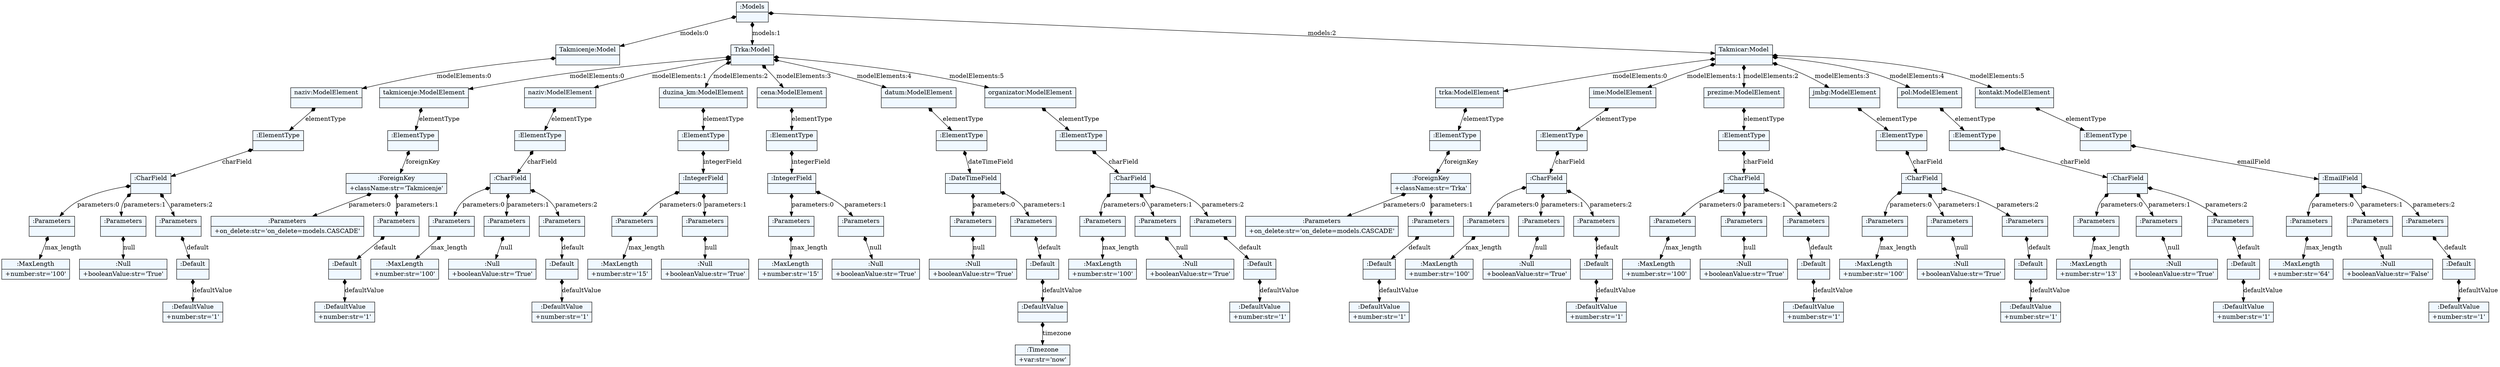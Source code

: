
    digraph xtext {
    fontname = "Bitstream Vera Sans"
    fontsize = 8
    node[
        shape=record,
        style=filled,
        fillcolor=aliceblue
    ]
    nodesep = 0.3
    edge[dir=black,arrowtail=empty]


2379003633224 -> 2379003629976 [label="models:0" arrowtail=diamond dir=both]
2379003629976 -> 2379003653760 [label="modelElements:0" arrowtail=diamond dir=both]
2379003653760 -> 2379003652136 [label="elementType" arrowtail=diamond dir=both]
2379003652136 -> 2379003653928 [label="charField" arrowtail=diamond dir=both]
2379003653928 -> 2379007951032 [label="parameters:0" arrowtail=diamond dir=both]
2379007951032 -> 2379007951144 [label="max_length" arrowtail=diamond dir=both]
2379007951144[label="{:MaxLength|+number:str='100'\l}"]
2379007951032[label="{:Parameters|}"]
2379003653928 -> 2379007951088 [label="parameters:1" arrowtail=diamond dir=both]
2379007951088 -> 2379007951256 [label="null" arrowtail=diamond dir=both]
2379007951256[label="{:Null|+booleanValue:str='True'\l}"]
2379007951088[label="{:Parameters|}"]
2379003653928 -> 2379007951200 [label="parameters:2" arrowtail=diamond dir=both]
2379007951200 -> 2379007951312 [label="default" arrowtail=diamond dir=both]
2379007951312 -> 2379007951536 [label="defaultValue" arrowtail=diamond dir=both]
2379007951536[label="{:DefaultValue|+number:str='1'\l}"]
2379007951312[label="{:Default|}"]
2379007951200[label="{:Parameters|}"]
2379003653928[label="{:CharField|}"]
2379003652136[label="{:ElementType|}"]
2379003653760[label="{naziv:ModelElement|}"]
2379003629976[label="{Takmicenje:Model|}"]
2379003633224 -> 2379003617800 [label="models:1" arrowtail=diamond dir=both]
2379003617800 -> 2379003654096 [label="modelElements:0" arrowtail=diamond dir=both]
2379003654096 -> 2379003654040 [label="elementType" arrowtail=diamond dir=both]
2379003654040 -> 2379007951368 [label="foreignKey" arrowtail=diamond dir=both]
2379007951368 -> 2379007951592 [label="parameters:0" arrowtail=diamond dir=both]
2379007951592[label="{:Parameters|+on_delete:str='on_delete=models.CASCADE'\l}"]
2379007951368 -> 2379007951760 [label="parameters:1" arrowtail=diamond dir=both]
2379007951760 -> 2379007951704 [label="default" arrowtail=diamond dir=both]
2379007951704 -> 2379007951984 [label="defaultValue" arrowtail=diamond dir=both]
2379007951984[label="{:DefaultValue|+number:str='1'\l}"]
2379007951704[label="{:Default|}"]
2379007951760[label="{:Parameters|}"]
2379007951368[label="{:ForeignKey|+className:str='Takmicenje'\l}"]
2379003654040[label="{:ElementType|}"]
2379003654096[label="{takmicenje:ModelElement|}"]
2379003617800 -> 2379003651184 [label="modelElements:1" arrowtail=diamond dir=both]
2379003651184 -> 2379007951480 [label="elementType" arrowtail=diamond dir=both]
2379007951480 -> 2379007951648 [label="charField" arrowtail=diamond dir=both]
2379007951648 -> 2379007952040 [label="parameters:0" arrowtail=diamond dir=both]
2379007952040 -> 2379007952208 [label="max_length" arrowtail=diamond dir=both]
2379007952208[label="{:MaxLength|+number:str='100'\l}"]
2379007952040[label="{:Parameters|}"]
2379007951648 -> 2379007952096 [label="parameters:1" arrowtail=diamond dir=both]
2379007952096 -> 2379007952264 [label="null" arrowtail=diamond dir=both]
2379007952264[label="{:Null|+booleanValue:str='True'\l}"]
2379007952096[label="{:Parameters|}"]
2379007951648 -> 2379007952152 [label="parameters:2" arrowtail=diamond dir=both]
2379007952152 -> 2379007952320 [label="default" arrowtail=diamond dir=both]
2379007952320 -> 2379007952544 [label="defaultValue" arrowtail=diamond dir=both]
2379007952544[label="{:DefaultValue|+number:str='1'\l}"]
2379007952320[label="{:Default|}"]
2379007952152[label="{:Parameters|}"]
2379007951648[label="{:CharField|}"]
2379007951480[label="{:ElementType|}"]
2379003651184[label="{naziv:ModelElement|}"]
2379003617800 -> 2379007950920 [label="modelElements:2" arrowtail=diamond dir=both]
2379007950920 -> 2379007951816 [label="elementType" arrowtail=diamond dir=both]
2379007951816 -> 2379007951928 [label="integerField" arrowtail=diamond dir=both]
2379007951928 -> 2379007952600 [label="parameters:0" arrowtail=diamond dir=both]
2379007952600 -> 2379007952768 [label="max_length" arrowtail=diamond dir=both]
2379007952768[label="{:MaxLength|+number:str='15'\l}"]
2379007952600[label="{:Parameters|}"]
2379007951928 -> 2379007952656 [label="parameters:1" arrowtail=diamond dir=both]
2379007952656 -> 2379007952824 [label="null" arrowtail=diamond dir=both]
2379007952824[label="{:Null|+booleanValue:str='True'\l}"]
2379007952656[label="{:Parameters|}"]
2379007951928[label="{:IntegerField|}"]
2379007951816[label="{:ElementType|}"]
2379007950920[label="{duzina_km:ModelElement|}"]
2379003617800 -> 2379007950976 [label="modelElements:3" arrowtail=diamond dir=both]
2379007950976 -> 2379007952376 [label="elementType" arrowtail=diamond dir=both]
2379007952376 -> 2379007952432 [label="integerField" arrowtail=diamond dir=both]
2379007952432 -> 2379007953048 [label="parameters:0" arrowtail=diamond dir=both]
2379007953048 -> 2379007953104 [label="max_length" arrowtail=diamond dir=both]
2379007953104[label="{:MaxLength|+number:str='15'\l}"]
2379007953048[label="{:Parameters|}"]
2379007952432 -> 2379007952992 [label="parameters:1" arrowtail=diamond dir=both]
2379007952992 -> 2379007953216 [label="null" arrowtail=diamond dir=both]
2379007953216[label="{:Null|+booleanValue:str='True'\l}"]
2379007952992[label="{:Parameters|}"]
2379007952432[label="{:IntegerField|}"]
2379007952376[label="{:ElementType|}"]
2379007950976[label="{cena:ModelElement|}"]
2379003617800 -> 2379007951424 [label="modelElements:4" arrowtail=diamond dir=both]
2379007951424 -> 2379007952712 [label="elementType" arrowtail=diamond dir=both]
2379007952712 -> 2379007952880 [label="dateTimeField" arrowtail=diamond dir=both]
2379007952880 -> 2379007953440 [label="parameters:0" arrowtail=diamond dir=both]
2379007953440 -> 2379007953496 [label="null" arrowtail=diamond dir=both]
2379007953496[label="{:Null|+booleanValue:str='True'\l}"]
2379007953440[label="{:Parameters|}"]
2379007952880 -> 2379007953384 [label="parameters:1" arrowtail=diamond dir=both]
2379007953384 -> 2379007953608 [label="default" arrowtail=diamond dir=both]
2379007953608 -> 2379007953776 [label="defaultValue" arrowtail=diamond dir=both]
2379007953776 -> 2379007953944 [label="timezone" arrowtail=diamond dir=both]
2379007953944[label="{:Timezone|+var:str='now'\l}"]
2379007953776[label="{:DefaultValue|}"]
2379007953608[label="{:Default|}"]
2379007953384[label="{:Parameters|}"]
2379007952880[label="{:DateTimeField|}"]
2379007952712[label="{:ElementType|}"]
2379007951424[label="{datum:ModelElement|}"]
2379003617800 -> 2379007951872 [label="modelElements:5" arrowtail=diamond dir=both]
2379007951872 -> 2379007953160 [label="elementType" arrowtail=diamond dir=both]
2379007953160 -> 2379007953272 [label="charField" arrowtail=diamond dir=both]
2379007953272 -> 2379007953832 [label="parameters:0" arrowtail=diamond dir=both]
2379007953832 -> 2379007954000 [label="max_length" arrowtail=diamond dir=both]
2379007954000[label="{:MaxLength|+number:str='100'\l}"]
2379007953832[label="{:Parameters|}"]
2379007953272 -> 2379007953888 [label="parameters:1" arrowtail=diamond dir=both]
2379007953888 -> 2379007954168 [label="null" arrowtail=diamond dir=both]
2379007954168[label="{:Null|+booleanValue:str='True'\l}"]
2379007953888[label="{:Parameters|}"]
2379007953272 -> 2379007954056 [label="parameters:2" arrowtail=diamond dir=both]
2379007954056 -> 2379007954112 [label="default" arrowtail=diamond dir=both]
2379007954112 -> 2379007954392 [label="defaultValue" arrowtail=diamond dir=both]
2379007954392[label="{:DefaultValue|+number:str='1'\l}"]
2379007954112[label="{:Default|}"]
2379007954056[label="{:Parameters|}"]
2379007953272[label="{:CharField|}"]
2379007953160[label="{:ElementType|}"]
2379007951872[label="{organizator:ModelElement|}"]
2379003617800[label="{Trka:Model|}"]
2379003633224 -> 2379003652808 [label="models:2" arrowtail=diamond dir=both]
2379003652808 -> 2379007952488 [label="modelElements:0" arrowtail=diamond dir=both]
2379007952488 -> 2379007953720 [label="elementType" arrowtail=diamond dir=both]
2379007953720 -> 2379007954224 [label="foreignKey" arrowtail=diamond dir=both]
2379007954224 -> 2379007954448 [label="parameters:0" arrowtail=diamond dir=both]
2379007954448[label="{:Parameters|+on_delete:str='on_delete=models.CASCADE'\l}"]
2379007954224 -> 2379007954616 [label="parameters:1" arrowtail=diamond dir=both]
2379007954616 -> 2379007954560 [label="default" arrowtail=diamond dir=both]
2379007954560 -> 2379007954840 [label="defaultValue" arrowtail=diamond dir=both]
2379007954840[label="{:DefaultValue|+number:str='1'\l}"]
2379007954560[label="{:Default|}"]
2379007954616[label="{:Parameters|}"]
2379007954224[label="{:ForeignKey|+className:str='Trka'\l}"]
2379007953720[label="{:ElementType|}"]
2379007952488[label="{trka:ModelElement|}"]
2379003652808 -> 2379007953328 [label="modelElements:1" arrowtail=diamond dir=both]
2379007953328 -> 2379007954336 [label="elementType" arrowtail=diamond dir=both]
2379007954336 -> 2379007954504 [label="charField" arrowtail=diamond dir=both]
2379007954504 -> 2379007954896 [label="parameters:0" arrowtail=diamond dir=both]
2379007954896 -> 2379007959168 [label="max_length" arrowtail=diamond dir=both]
2379007959168[label="{:MaxLength|+number:str='100'\l}"]
2379007954896[label="{:Parameters|}"]
2379007954504 -> 2379003651128 [label="parameters:1" arrowtail=diamond dir=both]
2379003651128 -> 2379003650512 [label="null" arrowtail=diamond dir=both]
2379003650512[label="{:Null|+booleanValue:str='True'\l}"]
2379003651128[label="{:Parameters|}"]
2379007954504 -> 2379003652080 [label="parameters:2" arrowtail=diamond dir=both]
2379003652080 -> 2379003619088 [label="default" arrowtail=diamond dir=both]
2379003619088 -> 2379003617744 [label="defaultValue" arrowtail=diamond dir=both]
2379003617744[label="{:DefaultValue|+number:str='1'\l}"]
2379003619088[label="{:Default|}"]
2379003652080[label="{:Parameters|}"]
2379007954504[label="{:CharField|}"]
2379007954336[label="{:ElementType|}"]
2379007953328[label="{ime:ModelElement|}"]
2379003652808 -> 2379007953552 [label="modelElements:2" arrowtail=diamond dir=both]
2379007953552 -> 2379007954672 [label="elementType" arrowtail=diamond dir=both]
2379007954672 -> 2379007954784 [label="charField" arrowtail=diamond dir=both]
2379007954784 -> 2379003618360 [label="parameters:0" arrowtail=diamond dir=both]
2379003618360 -> 2379003456816 [label="max_length" arrowtail=diamond dir=both]
2379003456816[label="{:MaxLength|+number:str='100'\l}"]
2379003618360[label="{:Parameters|}"]
2379007954784 -> 2379003617520 [label="parameters:1" arrowtail=diamond dir=both]
2379003617520 -> 2379003456760 [label="null" arrowtail=diamond dir=both]
2379003456760[label="{:Null|+booleanValue:str='True'\l}"]
2379003617520[label="{:Parameters|}"]
2379007954784 -> 2379003456872 [label="parameters:2" arrowtail=diamond dir=both]
2379003456872 -> 2379003456536 [label="default" arrowtail=diamond dir=both]
2379003456536 -> 2379003455640 [label="defaultValue" arrowtail=diamond dir=both]
2379003455640[label="{:DefaultValue|+number:str='1'\l}"]
2379003456536[label="{:Default|}"]
2379003456872[label="{:Parameters|}"]
2379007954784[label="{:CharField|}"]
2379007954672[label="{:ElementType|}"]
2379007953552[label="{prezime:ModelElement|}"]
2379003652808 -> 2379007953664 [label="modelElements:3" arrowtail=diamond dir=both]
2379007953664 -> 2379007954728 [label="elementType" arrowtail=diamond dir=both]
2379007954728 -> 2379003620096 [label="charField" arrowtail=diamond dir=both]
2379003620096 -> 2379003632720 [label="parameters:0" arrowtail=diamond dir=both]
2379003632720 -> 2379003632440 [label="max_length" arrowtail=diamond dir=both]
2379003632440[label="{:MaxLength|+number:str='100'\l}"]
2379003632720[label="{:Parameters|}"]
2379003620096 -> 2379003630648 [label="parameters:1" arrowtail=diamond dir=both]
2379003630648 -> 2379003629696 [label="null" arrowtail=diamond dir=both]
2379003629696[label="{:Null|+booleanValue:str='True'\l}"]
2379003630648[label="{:Parameters|}"]
2379003620096 -> 2379003630424 [label="parameters:2" arrowtail=diamond dir=both]
2379003630424 -> 2379003630256 [label="default" arrowtail=diamond dir=both]
2379003630256 -> 2379003629640 [label="defaultValue" arrowtail=diamond dir=both]
2379003629640[label="{:DefaultValue|+number:str='1'\l}"]
2379003630256[label="{:Default|}"]
2379003630424[label="{:Parameters|}"]
2379003620096[label="{:CharField|}"]
2379007954728[label="{:ElementType|}"]
2379007953664[label="{jmbg:ModelElement|}"]
2379003652808 -> 2379007954280 [label="modelElements:4" arrowtail=diamond dir=both]
2379007954280 -> 2379003619872 [label="elementType" arrowtail=diamond dir=both]
2379003619872 -> 2379003456256 [label="charField" arrowtail=diamond dir=both]
2379003456256 -> 2379003382696 [label="parameters:0" arrowtail=diamond dir=both]
2379003382696 -> 2379002662360 [label="max_length" arrowtail=diamond dir=both]
2379002662360[label="{:MaxLength|+number:str='13'\l}"]
2379003382696[label="{:Parameters|}"]
2379003456256 -> 2378977326472 [label="parameters:1" arrowtail=diamond dir=both]
2378977326472 -> 2379002911040 [label="null" arrowtail=diamond dir=both]
2379002911040[label="{:Null|+booleanValue:str='True'\l}"]
2378977326472[label="{:Parameters|}"]
2379003456256 -> 2379002662584 [label="parameters:2" arrowtail=diamond dir=both]
2379002662584 -> 2379002911432 [label="default" arrowtail=diamond dir=both]
2379002911432 -> 2379002911768 [label="defaultValue" arrowtail=diamond dir=both]
2379002911768[label="{:DefaultValue|+number:str='1'\l}"]
2379002911432[label="{:Default|}"]
2379002662584[label="{:Parameters|}"]
2379003456256[label="{:CharField|}"]
2379003619872[label="{:ElementType|}"]
2379007954280[label="{pol:ModelElement|}"]
2379003652808 -> 2379003621160 [label="modelElements:5" arrowtail=diamond dir=both]
2379003621160 -> 2379003455864 [label="elementType" arrowtail=diamond dir=both]
2379003455864 -> 2379003629920 [label="emailField" arrowtail=diamond dir=both]
2379003629920 -> 2379002911880 [label="parameters:0" arrowtail=diamond dir=both]
2379002911880 -> 2379002912048 [label="max_length" arrowtail=diamond dir=both]
2379002912048[label="{:MaxLength|+number:str='64'\l}"]
2379002911880[label="{:Parameters|}"]
2379003629920 -> 2379002911824 [label="parameters:1" arrowtail=diamond dir=both]
2379002911824 -> 2379002912216 [label="null" arrowtail=diamond dir=both]
2379002912216[label="{:Null|+booleanValue:str='False'\l}"]
2379002911824[label="{:Parameters|}"]
2379003629920 -> 2379002911992 [label="parameters:2" arrowtail=diamond dir=both]
2379002911992 -> 2379002912160 [label="default" arrowtail=diamond dir=both]
2379002912160 -> 2379002912384 [label="defaultValue" arrowtail=diamond dir=both]
2379002912384[label="{:DefaultValue|+number:str='1'\l}"]
2379002912160[label="{:Default|}"]
2379002911992[label="{:Parameters|}"]
2379003629920[label="{:EmailField|}"]
2379003455864[label="{:ElementType|}"]
2379003621160[label="{kontakt:ModelElement|}"]
2379003652808[label="{Takmicar:Model|}"]
2379003633224[label="{:Models|}"]

}
